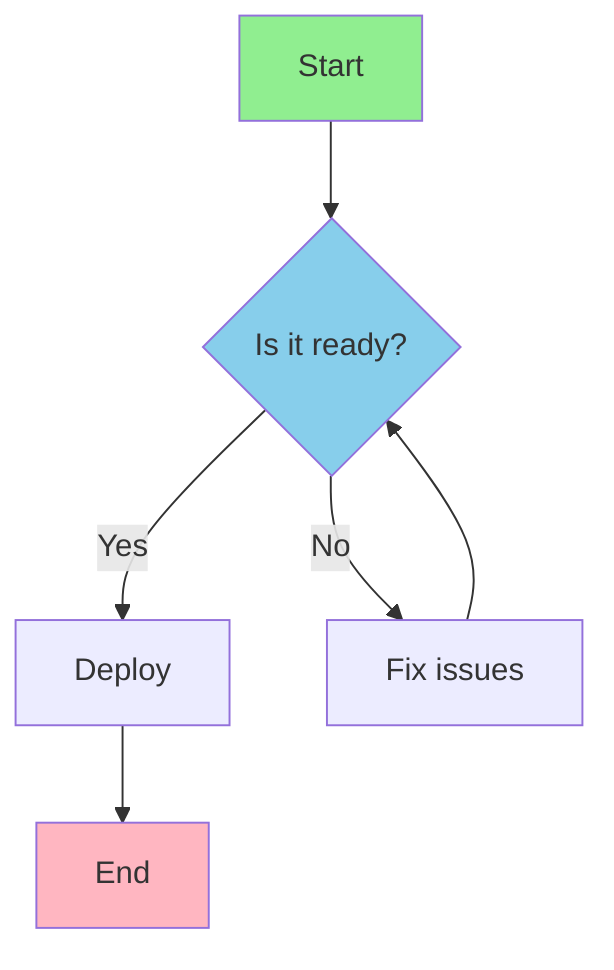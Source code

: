 flowchart TD
    A[Start] --> B{Is it ready?}
    B -->|Yes| C[Deploy]
    B -->|No| D[Fix issues]
    D --> B
    C --> E[End]
    
    style A fill:#90EE90
    style E fill:#FFB6C1
    style B fill:#87CEEB